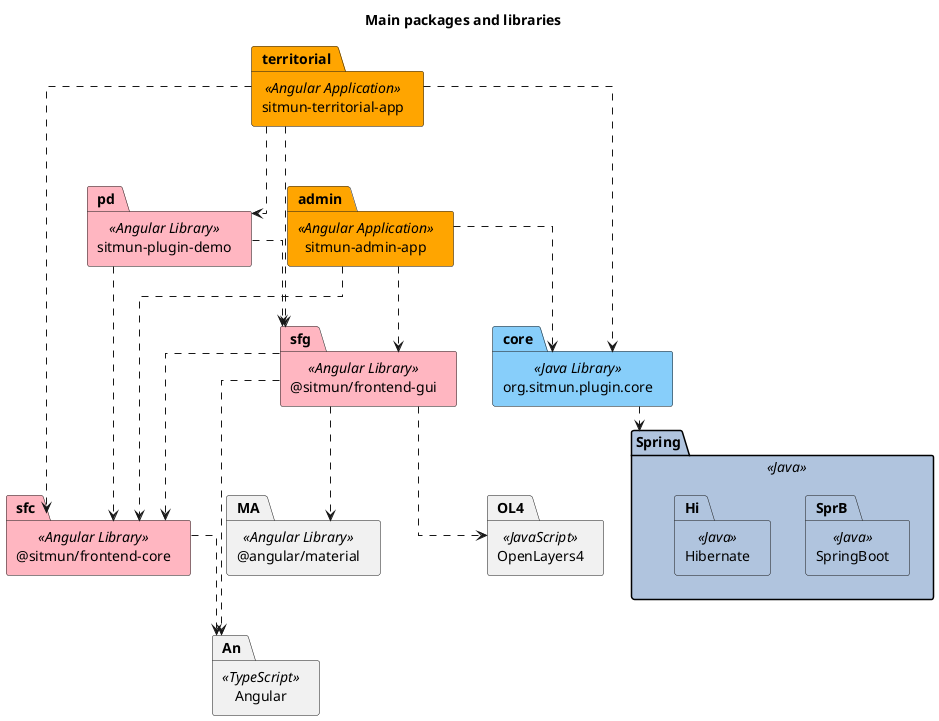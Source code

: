 @startuml

skinparam componentStyle uml2
skinparam linetype ortho

title Main packages and libraries

package "sitmun-admin-app" as admin <<Angular Application>> #Orange

package "sitmun-territorial-app" as territorial <<Angular Application>> #Orange

package "sitmun-plugin-demo" <<Angular Library>> as pd #LightPink

package "@sitmun/frontend-gui" as sfg <<Angular Library>> #LightPink {
}

package "OpenLayers4" as OL4 <<JavaScript>>
package "@angular/material" as MA <<Angular Library>>

sfg ..> OL4
sfg ..> MA


package "@sitmun/frontend-core" <<Angular Library>> as sfc #LightPink


package "Angular" as An <<TypeScript>>


package "org.sitmun.plugin.core" as core <<Java Library>> #LightSkyBlue {
} 

package "Spring" as Spr <<Java>> #LightSteelBlue{
  package "SpringBoot" as SprB <<Java>> #LightSteelBlue
  package "Hibernate" as Hi <<Java>> #LightSteelBlue
}

core ..> Spr


territorial ..> pd
territorial ..> sfg
territorial ..> sfc
territorial ..> core


admin ..> sfg
admin ..> sfc
admin ..> core

pd ..> sfg
pd ..> sfc

sfg ..> An
sfc ..> An

sfg ..> sfc

@enduml

